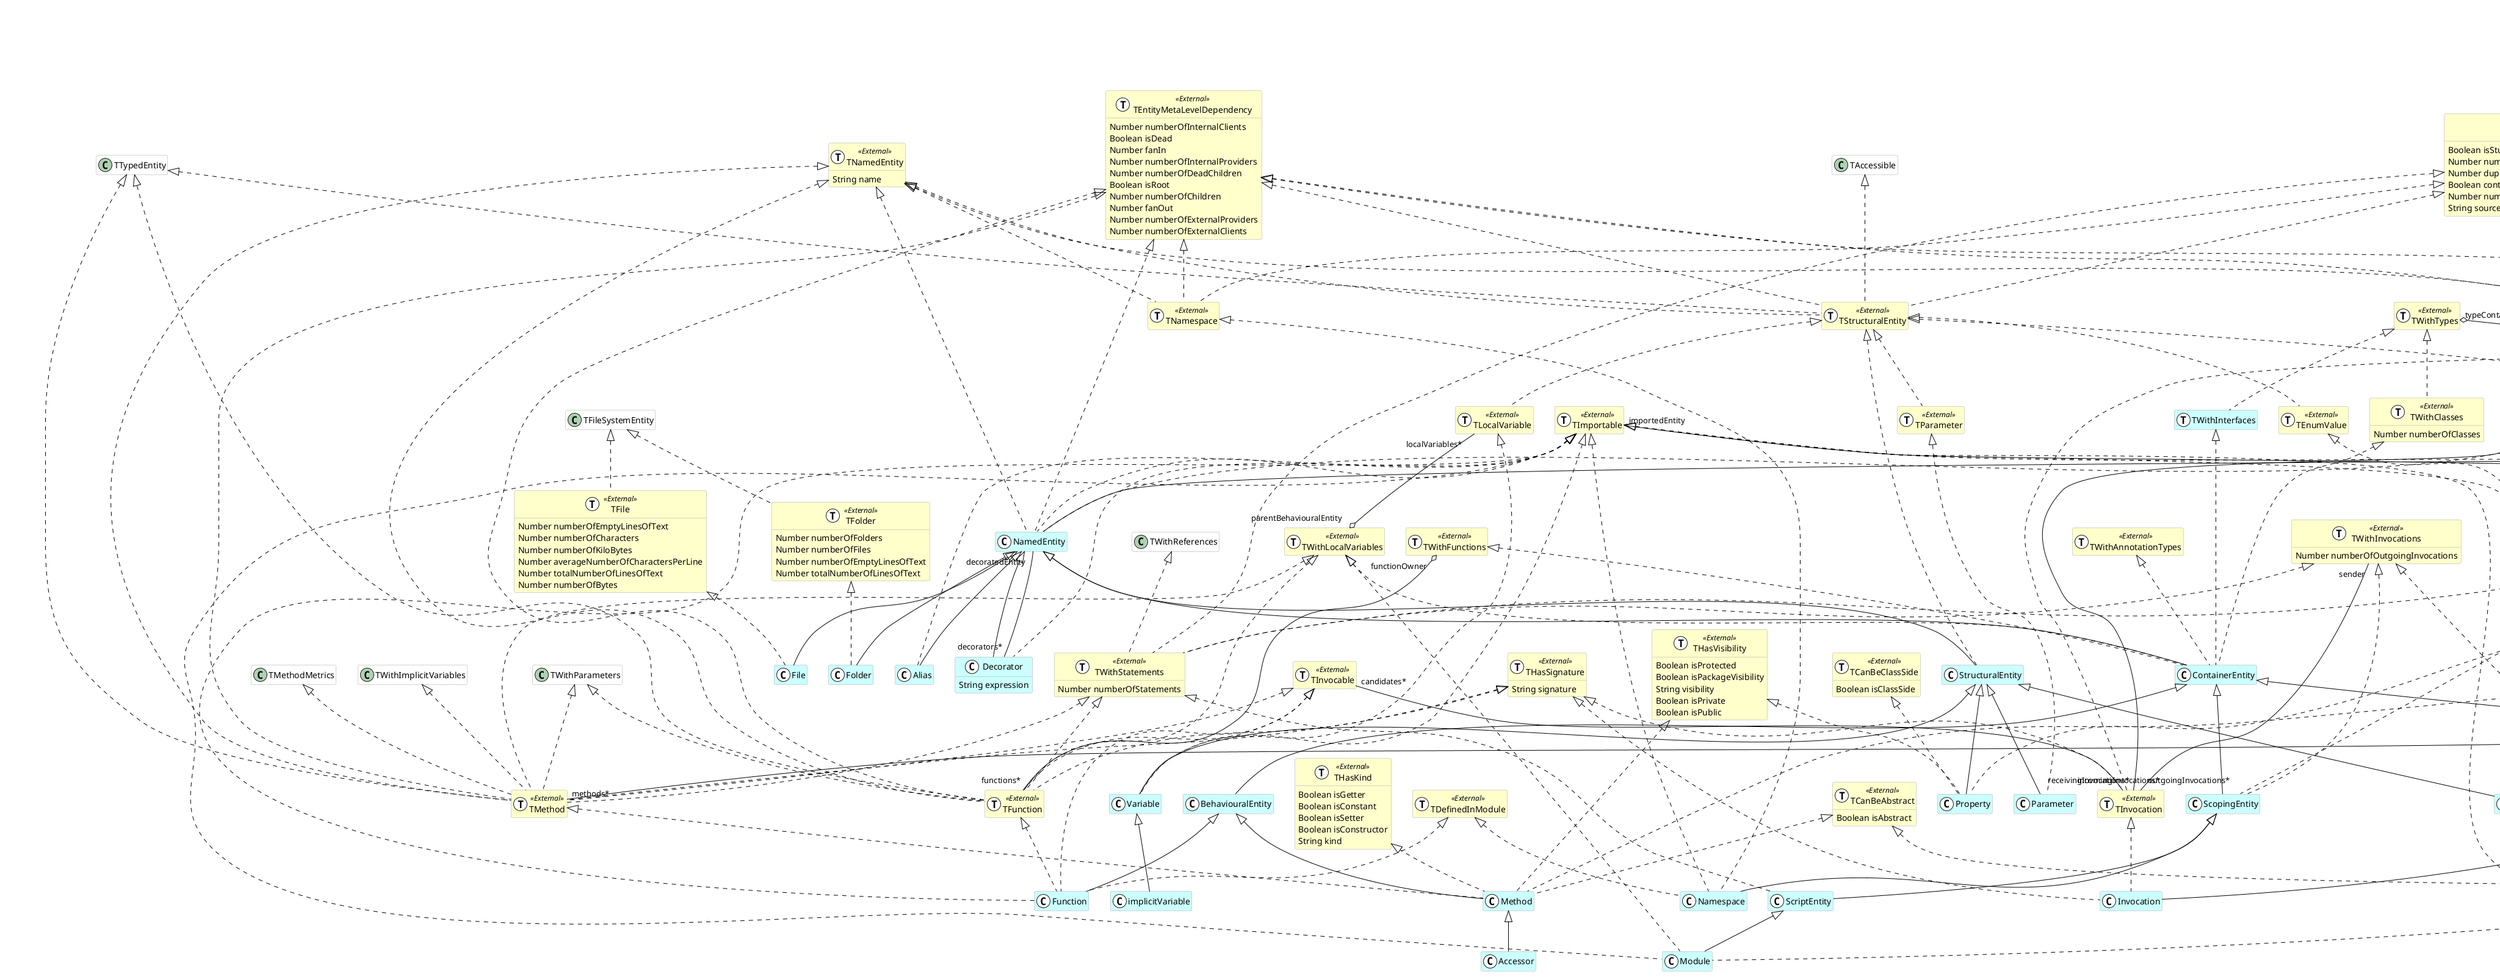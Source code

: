 @startumlhide empty membersskinparam class {  BackgroundColor white  ArrowColor black  BorderColor darkGray}class Comment <<(C,white)>> #CCFFFF {}class TWithFunctions <<(T,white)External>> #FFFFCC {}class TWithAnnotationTypes <<(T,white)External>> #FFFFCC {}class TWithMethods <<(T,white)External>> #FFFFCC {  Number weightedMethodCount  Number numberOfAbstractMethods  Number numberOfMethods  Number tightClassCohesion}class PrimitiveType <<(C,white)>> #CCFFFF {}class TParameterConcretization <<(T,white)External>> #FFFFCC {}class Invocation <<(C,white)>> #CCFFFF {}class Method <<(C,white)>> #CCFFFF {}class Enum <<(C,white)>> #CCFFFF {}class TClassMetrics <<(T,white)External>> #FFFFCC {  Number numberOfLocallyDefinedMethods  Number totalNumberOfSubclasses  Number numberOfMethodsInherited  Number numberOfAttributesInherited  Number numberOfMethodsInHierarchy  Number numberOfMethodsOverridden}class Variable <<(C,white)>> #CCFFFF {}class TCanBeAbstract <<(T,white)External>> #FFFFCC {  Boolean isAbstract}class TConcreteParameterType <<(T,white)External>> #FFFFCC {}class TImplementable <<(T,white)External>> #FFFFCC {}class THasSignature <<(T,white)External>> #FFFFCC {  String signature}class TLCOMMetrics <<(T,white)External>> #FFFFCC {  Number lcom3  Number lcom2}class THasKind <<(T,white)External>> #FFFFCC {  Boolean isGetter  Boolean isConstant  Boolean isSetter  Boolean isConstructor  String kind}class TInheritance <<(T,white)External>> #FFFFCC {}class FamixTypeScriptModel <<(C,white)>> #CCFFFF {}class TWithInvocations <<(T,white)External>> #FFFFCC {  Number numberOfOutgoingInvocations}class TFunction <<(T,white)External>> #FFFFCC {}class NamedEntity <<(C,white)>> #CCFFFF {}class TStructuralEntity <<(T,white)External>> #FFFFCC {}class TSourceLanguage <<(T,white)External>> #FFFFCC {}class Entity <<(C,white)>> #CCFFFF {}class implicitVariable <<(C,white)>> #CCFFFF {}class TLocalVariable <<(T,white)External>> #FFFFCC {}class TWithTypes <<(T,white)External>> #FFFFCC {}class File <<(C,white)>> #CCFFFF {}class TImportable <<(T,white)External>> #FFFFCC {}class TPrimitiveType <<(T,white)External>> #FFFFCC {}class TInvocationsReceiver <<(T,white)External>> #FFFFCC {}class Inheritance <<(C,white)>> #CCFFFF {}class Access <<(C,white)>> #CCFFFF {}class Association <<(C,white)>> #CCFFFF {}class VariableStatement <<(C,white)>> #CCFFFF {}class Namespace <<(C,white)>> #CCFFFF {}class ImportClause <<(C,white)>> #CCFFFF {}class TInvocable <<(T,white)External>> #FFFFCC {}class Parameter <<(C,white)>> #CCFFFF {}class Function <<(C,white)>> #CCFFFF {}class TDefinedInModule <<(T,white)External>> #FFFFCC {}class Module <<(C,white)>> #CCFFFF {}class TWithInterfaces <<(T,white)>> #CCFFFF {}class TComment <<(T,white)External>> #FFFFCC {  String content}class TAccess <<(T,white)External>> #FFFFCC {  Boolean isWrite  Boolean isRead  Boolean isReadWriteUnknown}class Entity <<(C,white)External>> #FFFFCC {  Number numberOfTags  Boolean isDead  Boolean isTagged}class SourcedEntity <<(C,white)>> #CCFFFF {}class TImport <<(T,white)External>> #FFFFCC {}class TParametricEntity <<(T,white)External>> #FFFFCC {}class TWithLocalVariables <<(T,white)External>> #FFFFCC {}class Type <<(C,white)>> #CCFFFF {}class TEnum <<(T,white)External>> #FFFFCC {}class TType <<(T,white)External>> #FFFFCC {}class TWithStatements <<(T,white)External>> #FFFFCC {  Number numberOfStatements}class SourceAnchor <<(C,white)>> #CCFFFF {}class TEntityCreator <<(T,white)>> #CCFFFF {}class THasVisibility <<(T,white)External>> #FFFFCC {  Boolean isProtected  Boolean isPackageVisibility  String visibility  Boolean isPrivate  Boolean isPublic}class TSourceAnchor <<(T,white)External>> #FFFFCC {  Number lineCount}class Implementation <<(C,white)>> #CCFFFF {}class Class <<(C,white)>> #CCFFFF {}class TFile <<(T,white)External>> #FFFFCC {  Number numberOfEmptyLinesOfText  Number numberOfCharacters  Number numberOfKiloBytes  Number averageNumberOfCharactersPerLine  Number totalNumberOfLinesOfText  Number numberOfBytes}class SourceTextAnchor <<(C,white)>> #CCFFFF {}class Property <<(C,white)>> #CCFFFF {}class TCanImplement <<(T,white)External>> #FFFFCC {}class TEnumValue <<(T,white)External>> #FFFFCC {}class EnumValue <<(C,white)>> #CCFFFF {}class SourceLanguage <<(C,white)>> #CCFFFF {}class Model <<(C,white)External>> #FFFFCC {  Number numberOfLinesOfCodePerPackage  Number numberOfLinesOfCodePerMethod  Number numberOfModelMethods  Number numberOfClassesPerPackage  Number averageCyclomaticComplexity  Number numberOfModelClasses  Number numberOfMethods  Number numberOfClasses  Number numberOfLinesOfCodePerClass  Number numberOfLinesOfCode  Number numberOfClassesPerPackage}class JSDoc <<(C,white)>> #CCFFFF {}class Interface <<(C,white)>> #CCFFFF {}class TWithComments <<(T,white)External>> #FFFFCC {  Boolean hasComments  Number numberOfComments}class TIndexedFileNavigation <<(T,white)External>> #FFFFCC {  Number endPos  Number startPos}class TGenericParameterType <<(T,white)External>> #FFFFCC {}class Folder <<(C,white)>> #CCFFFF {}class TWithImports <<(T,white)External>> #FFFFCC {}class TFolder <<(T,white)External>> #FFFFCC {  Number numberOfFolders  Number numberOfFiles  Number numberOfEmptyLinesOfText  Number totalNumberOfLinesOfText}class ContainerEntity <<(C,white)>> #CCFFFF {}class StructuralEntity <<(C,white)>> #CCFFFF {}class ScriptEntity <<(C,white)>> #CCFFFF {}class TClassMetrics <<(T,white)>> #CCFFFF {}class TNamespace <<(T,white)External>> #FFFFCC {}class TEntityMetaLevelDependency <<(T,white)External>> #FFFFCC {  Number numberOfInternalClients  Boolean isDead  Number fanIn  Number numberOfInternalProviders  Number numberOfDeadChildren  Boolean isRoot  Number numberOfChildren  Number fanOut  Number numberOfExternalProviders  Number numberOfExternalClients}class TParameter <<(T,white)External>> #FFFFCC {}class IndexedFileAnchor <<(C,white)>> #CCFFFF {}class TWithInheritances <<(T,white)External>> #FFFFCC {  Number subclassHierarchyDepth  Number hierarchyNestingLevel  Number numberOfDirectSubclasses  Number numberOfSubclasses}class BehaviouralEntity <<(C,white)>> #CCFFFF {}class ParametricInterface <<(C,white)>> #CCFFFF {}class ParametricClass <<(C,white)>> #CCFFFF {}class TNamedEntity <<(T,white)External>> #FFFFCC {  String name}class TAttribute <<(T,white)External>> #FFFFCC {  Number hierarchyNestingLevel}class Alias <<(C,white)>> #CCFFFF {}class TWithClasses <<(T,white)External>> #FFFFCC {  Number numberOfClasses}class TCanBeClassSide <<(T,white)External>> #FFFFCC {  Boolean isClassSide}class ParameterConcretization <<(C,white)>> #CCFFFF {}class ScopingEntity <<(C,white)>> #CCFFFF {}class Accessor <<(C,white)>> #CCFFFF {}class TMethod <<(T,white)External>> #FFFFCC {}class Reference <<(C,white)>> #CCFFFF {}class TSourceEntity <<(T,white)External>> #FFFFCC {  Boolean isStub  Number numberOfLinesOfCodeWithMoreThanOneCharacter  Number duplicationRate  Boolean containsReplicas  Number numberOfLinesOfCode  String sourceText}class THasImmediateSource <<(T,white)External>> #FFFFCC {  String source}class TClass <<(T,white)External>> #FFFFCC {  Boolean isTestCase  Number weightOfAClass}class TInvocation <<(T,white)External>> #FFFFCC {}class TWithAttributes <<(T,white)External>> #FFFFCC {  Number numberOfAttributes}class ParameterType <<(C,white)>> #CCFFFF {}class TImplementation <<(T,white)External>> #FFFFCC {}class Decorator <<(C,white)>> #CCFFFF {  String expression}class TWithAccesses <<(T,white)External>> #FFFFCC {}class TConcretization <<(T,white)External>> #FFFFCC {}class Concretization <<(C,white)>> #CCFFFF {}SourcedEntity <|-- CommentType <|-- PrimitiveTypeAssociation <|-- InvocationBehaviouralEntity <|-- MethodStructuralEntity <|-- VariableType <|-- EnumModel <|-- FamixTypeScriptModelSourcedEntity <|-- NamedEntityEntity <|-- EntityVariable <|-- implicitVariableNamedEntity <|-- FileAssociation <|-- AccessAssociation <|-- InheritanceScopingEntity <|-- NamespaceAssociation <|-- ImportClauseSourcedEntity <|-- AssociationType <|-- VariableStatementStructuralEntity <|-- ParameterBehaviouralEntity <|-- FunctionScriptEntity <|-- ModuleObject <|-- EntityEntity <|-- SourcedEntityContainerEntity <|-- TypeEntity <|-- SourceAnchorEntity <|-- ImplementationType <|-- ClassStructuralEntity <|-- PropertyStructuralEntity <|-- EnumValueSourceAnchor <|-- SourceTextAnchorEntity <|-- SourceLanguageSourcedEntity <|-- JSDocAbstractGroup <|-- ModelType <|-- InterfaceNamedEntity <|-- FolderNamedEntity <|-- StructuralEntityNamedEntity <|-- ContainerEntityScopingEntity <|-- ScriptEntitySourceAnchor <|-- IndexedFileAnchorInterface <|-- ParametricInterfaceContainerEntity <|-- BehaviouralEntityClass <|-- ParametricClassNamedEntity <|-- AliasEntity <|-- ParameterConcretizationContainerEntity <|-- ScopingEntityMethod <|-- AccessorAssociation <|-- ReferenceType <|-- ParameterTypeNamedEntity <|-- DecoratorEntity <|-- ConcretizationTConcretization <|.. ConcretizationTComment <|.. CommentTPrimitiveType <|.. PrimitiveTypeTAssociation <|.. TParameterConcretizationTHasSignature <|.. InvocationTInvocation <|.. InvocationTCanBeAbstract <|.. MethodTHasKind <|.. MethodTHasVisibility <|.. MethodTMethod <|.. MethodTImportable <|.. VariableTLocalVariable <|.. VariableTWithComments <|.. MethodTEnum <|.. EnumTImportable <|.. EnumTWithComments <|.. EnumTAssociation <|.. TInheritanceTEntityCreator <|.. FamixTypeScriptModelTType <|.. TConcreteParameterTypeTHasSignature <|.. TFunctionTInvocable <|.. TFunctionTNamedEntity <|.. TFunctionTImportable <|.. NamedEntityTInvocationsReceiver <|.. NamedEntityTNamedEntity <|.. NamedEntityTEntityMetaLevelDependency <|.. NamedEntityTTypedEntity <|.. TFunctionTAccessible <|.. TStructuralEntityTNamedEntity <|.. TStructuralEntityTSourceEntity <|.. TStructuralEntityTTypedEntity <|.. TStructuralEntityTEntityMetaLevelDependency <|.. TStructuralEntityTWithLocalVariables <|.. TFunctionTWithParameters <|.. TFunctionTWithStatements <|.. TFunctionTEntityMetaLevelDependency <|.. TFunctionTStructuralEntity <|.. TLocalVariableTFile <|.. FileTType <|.. TPrimitiveTypeTAccess <|.. AccessTInheritance <|.. InheritanceTDefinedInModule <|.. NamespaceTImportable <|.. NamespaceTNamespace <|.. NamespaceTImport <|.. ImportClauseTParameter <|.. ParameterTDefinedInModule <|.. FunctionTFunction <|.. FunctionTImportable <|.. FunctionTInvocable <|.. FunctionTImportable <|.. ModuleTWithImports <|.. ModuleTWithLocalVariables <|.. ModuleTWithTypes <|.. TWithInterfacesTEntityMetaLevelDependency <|.. TCommentTAssociation <|.. TAccessTSourceEntity <|.. SourcedEntityTConcreteParameterType <|.. TypeTImportable <|.. TypeTType <|.. TEnumTWithEnumValues <|.. TEnumTNamedEntity <|.. TTypeTReferenceable <|.. TTypeTSourceEntity <|.. TTypeTEntityMetaLevelDependency <|.. TTypeTType <|.. TypeTWithMethods <|.. TypeTAssociation <|.. TImportTSourceEntity <|.. TWithStatementsTSourceAnchor <|.. SourceAnchorTWithAccesses <|.. TWithStatementsTWithInvocations <|.. TWithStatementsTWithReferences <|.. TWithStatementsTImplementation <|.. ImplementationTAttribute <|.. PropertyTCanBeClassSide <|.. PropertyTHasVisibility <|.. PropertyTCanBeAbstract <|.. ClassTCanImplement <|.. ClassTStructuralEntity <|.. TEnumValueTClass <|.. ClassTClassMetrics <|.. ClassTImportable <|.. ClassTLCOMMetrics <|.. ClassTWithAccesses <|.. ClassTWithInvocations <|.. ClassTClassMetrics <|.. ClassTEnumValue <|.. EnumValueTWithComments <|.. EnumValueTFileSystemEntity <|.. TFileTHasImmediateSource <|.. SourceTextAnchorTSourceLanguage <|.. SourceLanguageTImplementable <|.. InterfaceTInvocationsReceiver <|.. InterfaceTWithAttributes <|.. InterfaceTWithComments <|.. InterfaceTWithInheritances <|.. InterfaceTWithMethods <|.. InterfaceTFileAnchor <|.. TIndexedFileNavigationTType <|.. TGenericParameterTypeTFolder <|.. FolderTFileSystemEntity <|.. TFolderTStructuralEntity <|.. StructuralEntityTWithAnnotationTypes <|.. ContainerEntityTWithClasses <|.. ContainerEntityTWithStatements <|.. ScriptEntityTWithFunctions <|.. ContainerEntityTWithLocalVariables <|.. ContainerEntityTWithInterfaces <|.. ContainerEntityTNamedEntity <|.. TNamespaceTSourceEntity <|.. TNamespaceTEntityMetaLevelDependency <|.. TNamespaceTIndexedFileNavigation <|.. IndexedFileAnchorTStructuralEntity <|.. TParameterTParametricEntity <|.. ParametricInterfaceTParametricEntity <|.. ParametricClassTStructuralEntity <|.. TAttributeTImportable <|.. AliasTWithTypes <|.. TWithClassesTParameterConcretization <|.. ParameterConcretizationTWithAccesses <|.. ScopingEntityTWithInvocations <|.. ScopingEntityTHasSignature <|.. TMethodTInvocable <|.. TMethodTMethodMetrics <|.. TMethodTNamedEntity <|.. TMethodTTypedEntity <|.. TMethodTWithImplicitVariables <|.. TMethodTWithLocalVariables <|.. TMethodTWithParameters <|.. TMethodTWithStatements <|.. TMethodTEntityMetaLevelDependency <|.. TMethodTSourceAnchor <|.. THasImmediateSourceTInvocationsReceiver <|.. TClassTType <|.. TClassTWithAttributes <|.. TClassTAssociation <|.. TInvocationTHasSignature <|.. TInvocationTWithComments <|.. TClassTWithInheritances <|.. TClassTWithMethods <|.. TClassTAssociation <|.. TConcretizationTGenericParameterType <|.. ParameterTypeTWithInheritances <|.. ParameterTypeTAssociation <|.. TImplementationTImportable <|.. DecoratorTCanImplement "implementingClass" -- "interfaceImplementations*" TImplementationTWithMethods "parentType" o-- "methods*" TMethodTParametricEntity "concreteEntity" -- "genericization" TConcretizationTParametricEntity "genericEntity" -- "concretizations*" TConcretizationTInheritance "superInheritances*" -- "subclass" TWithInheritancesTLocalVariable "localVariables*" --o "parentBehaviouralEntity" TWithLocalVariablesTInvocable "candidates*" -- "incomingInvocations*" TInvocationTAccess "accesses*" -- "accessor" TWithAccessesTParameterConcretization "concretizations*" -- "genericParameter" TGenericParameterTypeNamedEntity "decoratedEntity" -- "decorators*" DecoratorTImportable "importedEntity" -- "incomingImports*" TImportTWithTypes "typeContainer" o-- "types*" TTypeTImplementable "interface" -- "implementations*" TImplementationTInvocationsReceiver "receiver" -- "receivingInvocations*" TInvocationTParametricEntity "genericEntities*" -- "genericParameters*" TGenericParameterTypeTParameterConcretization "generics*" -- "concreteParameter" TConcreteParameterTypeTParameterConcretization "parameterConcretizations*" -- "concretizations*" TConcretizationTSourceAnchor "sourceAnchor" -- "element" TSourceEntityTWithFunctions "functionOwner" o-- "functions*" TFunctionTConcreteParameterType "concreteParameters*" -- "concreteEntities*" TParametricEntityTImport "outgoingImports*" -- "importingEntity" TWithImportsTComment "comments*" --o "commentedEntity" TWithCommentsTInheritance "subInheritances*" -- "superclass" TWithInheritancesModel -- "sourceLanguage" TSourceLanguageTAttribute "attributes*" --o "parentType" TWithAttributesTWithInvocations "sender" -- "outgoingInvocations*" TInvocation@enduml
